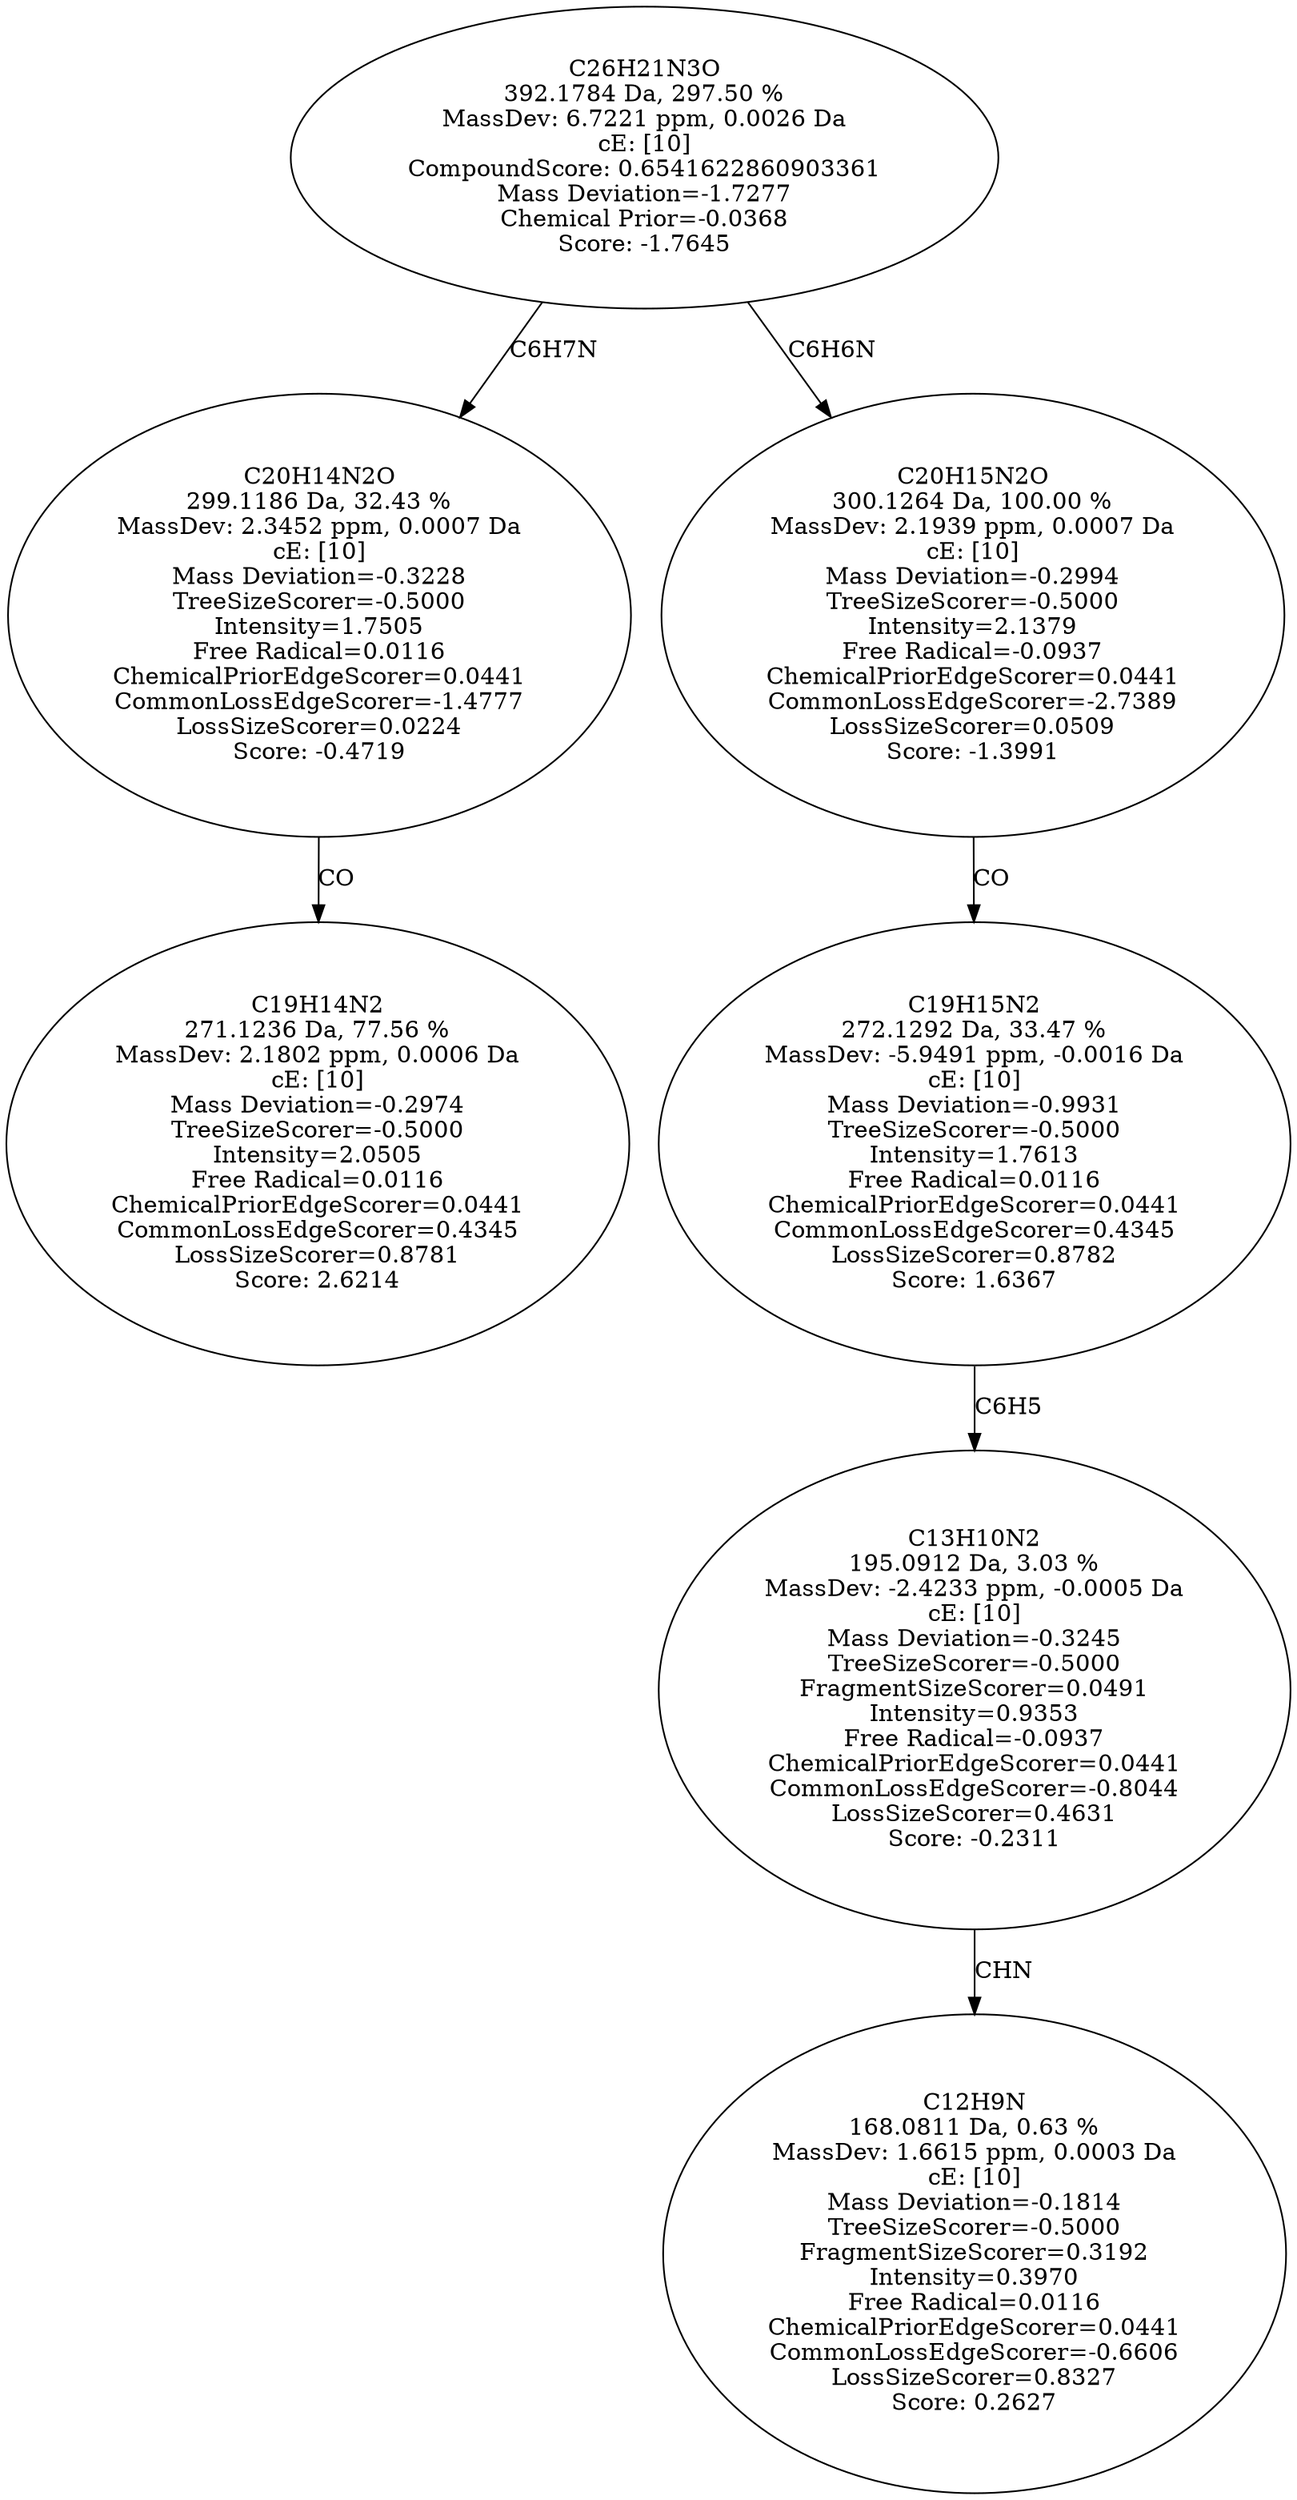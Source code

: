 strict digraph {
v1 [label="C19H14N2\n271.1236 Da, 77.56 %\nMassDev: 2.1802 ppm, 0.0006 Da\ncE: [10]\nMass Deviation=-0.2974\nTreeSizeScorer=-0.5000\nIntensity=2.0505\nFree Radical=0.0116\nChemicalPriorEdgeScorer=0.0441\nCommonLossEdgeScorer=0.4345\nLossSizeScorer=0.8781\nScore: 2.6214"];
v2 [label="C20H14N2O\n299.1186 Da, 32.43 %\nMassDev: 2.3452 ppm, 0.0007 Da\ncE: [10]\nMass Deviation=-0.3228\nTreeSizeScorer=-0.5000\nIntensity=1.7505\nFree Radical=0.0116\nChemicalPriorEdgeScorer=0.0441\nCommonLossEdgeScorer=-1.4777\nLossSizeScorer=0.0224\nScore: -0.4719"];
v3 [label="C12H9N\n168.0811 Da, 0.63 %\nMassDev: 1.6615 ppm, 0.0003 Da\ncE: [10]\nMass Deviation=-0.1814\nTreeSizeScorer=-0.5000\nFragmentSizeScorer=0.3192\nIntensity=0.3970\nFree Radical=0.0116\nChemicalPriorEdgeScorer=0.0441\nCommonLossEdgeScorer=-0.6606\nLossSizeScorer=0.8327\nScore: 0.2627"];
v4 [label="C13H10N2\n195.0912 Da, 3.03 %\nMassDev: -2.4233 ppm, -0.0005 Da\ncE: [10]\nMass Deviation=-0.3245\nTreeSizeScorer=-0.5000\nFragmentSizeScorer=0.0491\nIntensity=0.9353\nFree Radical=-0.0937\nChemicalPriorEdgeScorer=0.0441\nCommonLossEdgeScorer=-0.8044\nLossSizeScorer=0.4631\nScore: -0.2311"];
v5 [label="C19H15N2\n272.1292 Da, 33.47 %\nMassDev: -5.9491 ppm, -0.0016 Da\ncE: [10]\nMass Deviation=-0.9931\nTreeSizeScorer=-0.5000\nIntensity=1.7613\nFree Radical=0.0116\nChemicalPriorEdgeScorer=0.0441\nCommonLossEdgeScorer=0.4345\nLossSizeScorer=0.8782\nScore: 1.6367"];
v6 [label="C20H15N2O\n300.1264 Da, 100.00 %\nMassDev: 2.1939 ppm, 0.0007 Da\ncE: [10]\nMass Deviation=-0.2994\nTreeSizeScorer=-0.5000\nIntensity=2.1379\nFree Radical=-0.0937\nChemicalPriorEdgeScorer=0.0441\nCommonLossEdgeScorer=-2.7389\nLossSizeScorer=0.0509\nScore: -1.3991"];
v7 [label="C26H21N3O\n392.1784 Da, 297.50 %\nMassDev: 6.7221 ppm, 0.0026 Da\ncE: [10]\nCompoundScore: 0.6541622860903361\nMass Deviation=-1.7277\nChemical Prior=-0.0368\nScore: -1.7645"];
v2 -> v1 [label="CO"];
v7 -> v2 [label="C6H7N"];
v4 -> v3 [label="CHN"];
v5 -> v4 [label="C6H5"];
v6 -> v5 [label="CO"];
v7 -> v6 [label="C6H6N"];
}